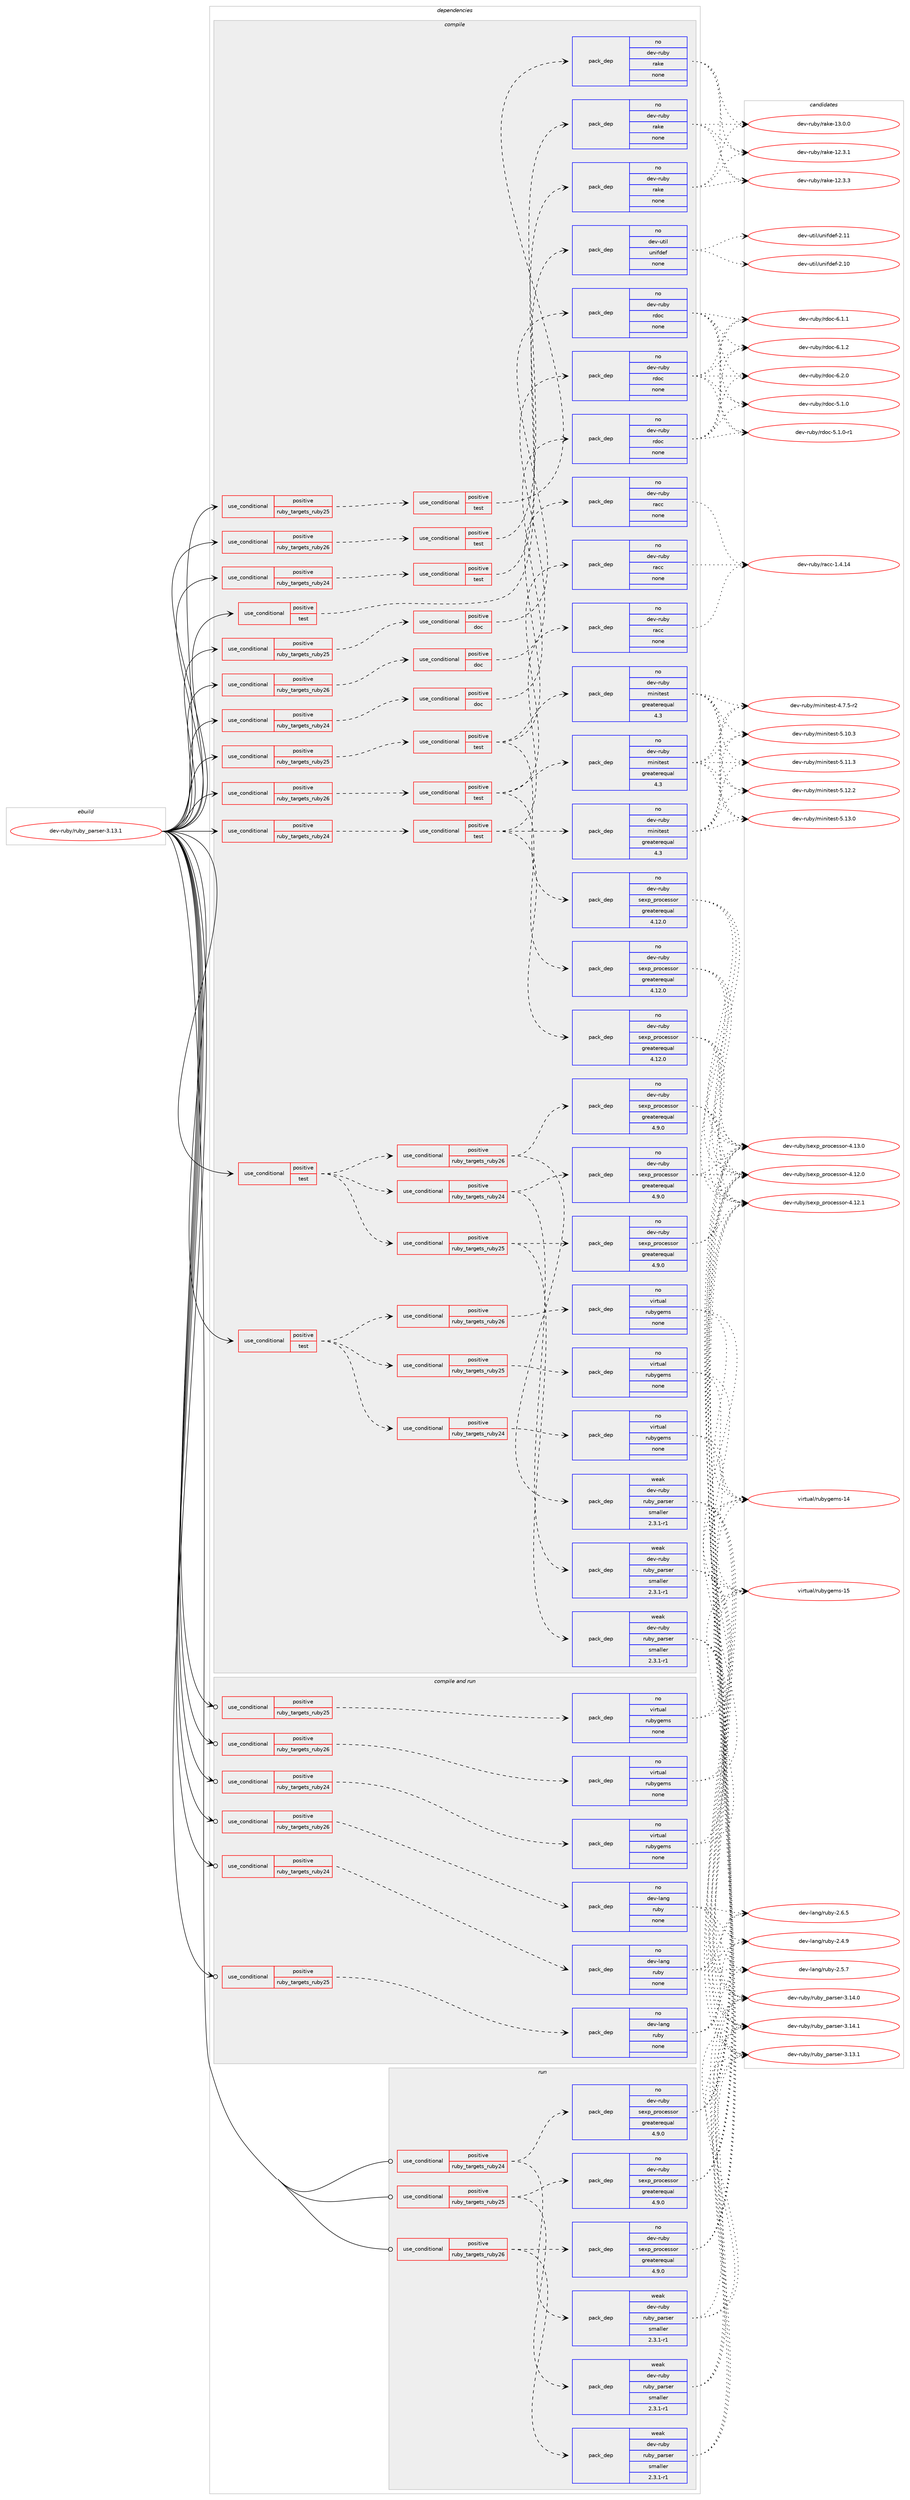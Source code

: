 digraph prolog {

# *************
# Graph options
# *************

newrank=true;
concentrate=true;
compound=true;
graph [rankdir=LR,fontname=Helvetica,fontsize=10,ranksep=1.5];#, ranksep=2.5, nodesep=0.2];
edge  [arrowhead=vee];
node  [fontname=Helvetica,fontsize=10];

# **********
# The ebuild
# **********

subgraph cluster_leftcol {
color=gray;
rank=same;
label=<<i>ebuild</i>>;
id [label="dev-ruby/ruby_parser-3.13.1", color=red, width=4, href="../dev-ruby/ruby_parser-3.13.1.svg"];
}

# ****************
# The dependencies
# ****************

subgraph cluster_midcol {
color=gray;
label=<<i>dependencies</i>>;
subgraph cluster_compile {
fillcolor="#eeeeee";
style=filled;
label=<<i>compile</i>>;
subgraph cond176616 {
dependency713814 [label=<<TABLE BORDER="0" CELLBORDER="1" CELLSPACING="0" CELLPADDING="4"><TR><TD ROWSPAN="3" CELLPADDING="10">use_conditional</TD></TR><TR><TD>positive</TD></TR><TR><TD>ruby_targets_ruby24</TD></TR></TABLE>>, shape=none, color=red];
subgraph cond176617 {
dependency713815 [label=<<TABLE BORDER="0" CELLBORDER="1" CELLSPACING="0" CELLPADDING="4"><TR><TD ROWSPAN="3" CELLPADDING="10">use_conditional</TD></TR><TR><TD>positive</TD></TR><TR><TD>doc</TD></TR></TABLE>>, shape=none, color=red];
subgraph pack525168 {
dependency713816 [label=<<TABLE BORDER="0" CELLBORDER="1" CELLSPACING="0" CELLPADDING="4" WIDTH="220"><TR><TD ROWSPAN="6" CELLPADDING="30">pack_dep</TD></TR><TR><TD WIDTH="110">no</TD></TR><TR><TD>dev-ruby</TD></TR><TR><TD>rdoc</TD></TR><TR><TD>none</TD></TR><TR><TD></TD></TR></TABLE>>, shape=none, color=blue];
}
dependency713815:e -> dependency713816:w [weight=20,style="dashed",arrowhead="vee"];
}
dependency713814:e -> dependency713815:w [weight=20,style="dashed",arrowhead="vee"];
}
id:e -> dependency713814:w [weight=20,style="solid",arrowhead="vee"];
subgraph cond176618 {
dependency713817 [label=<<TABLE BORDER="0" CELLBORDER="1" CELLSPACING="0" CELLPADDING="4"><TR><TD ROWSPAN="3" CELLPADDING="10">use_conditional</TD></TR><TR><TD>positive</TD></TR><TR><TD>ruby_targets_ruby24</TD></TR></TABLE>>, shape=none, color=red];
subgraph cond176619 {
dependency713818 [label=<<TABLE BORDER="0" CELLBORDER="1" CELLSPACING="0" CELLPADDING="4"><TR><TD ROWSPAN="3" CELLPADDING="10">use_conditional</TD></TR><TR><TD>positive</TD></TR><TR><TD>test</TD></TR></TABLE>>, shape=none, color=red];
subgraph pack525169 {
dependency713819 [label=<<TABLE BORDER="0" CELLBORDER="1" CELLSPACING="0" CELLPADDING="4" WIDTH="220"><TR><TD ROWSPAN="6" CELLPADDING="30">pack_dep</TD></TR><TR><TD WIDTH="110">no</TD></TR><TR><TD>dev-ruby</TD></TR><TR><TD>racc</TD></TR><TR><TD>none</TD></TR><TR><TD></TD></TR></TABLE>>, shape=none, color=blue];
}
dependency713818:e -> dependency713819:w [weight=20,style="dashed",arrowhead="vee"];
subgraph pack525170 {
dependency713820 [label=<<TABLE BORDER="0" CELLBORDER="1" CELLSPACING="0" CELLPADDING="4" WIDTH="220"><TR><TD ROWSPAN="6" CELLPADDING="30">pack_dep</TD></TR><TR><TD WIDTH="110">no</TD></TR><TR><TD>dev-ruby</TD></TR><TR><TD>minitest</TD></TR><TR><TD>greaterequal</TD></TR><TR><TD>4.3</TD></TR></TABLE>>, shape=none, color=blue];
}
dependency713818:e -> dependency713820:w [weight=20,style="dashed",arrowhead="vee"];
subgraph pack525171 {
dependency713821 [label=<<TABLE BORDER="0" CELLBORDER="1" CELLSPACING="0" CELLPADDING="4" WIDTH="220"><TR><TD ROWSPAN="6" CELLPADDING="30">pack_dep</TD></TR><TR><TD WIDTH="110">no</TD></TR><TR><TD>dev-ruby</TD></TR><TR><TD>sexp_processor</TD></TR><TR><TD>greaterequal</TD></TR><TR><TD>4.12.0</TD></TR></TABLE>>, shape=none, color=blue];
}
dependency713818:e -> dependency713821:w [weight=20,style="dashed",arrowhead="vee"];
}
dependency713817:e -> dependency713818:w [weight=20,style="dashed",arrowhead="vee"];
}
id:e -> dependency713817:w [weight=20,style="solid",arrowhead="vee"];
subgraph cond176620 {
dependency713822 [label=<<TABLE BORDER="0" CELLBORDER="1" CELLSPACING="0" CELLPADDING="4"><TR><TD ROWSPAN="3" CELLPADDING="10">use_conditional</TD></TR><TR><TD>positive</TD></TR><TR><TD>ruby_targets_ruby24</TD></TR></TABLE>>, shape=none, color=red];
subgraph cond176621 {
dependency713823 [label=<<TABLE BORDER="0" CELLBORDER="1" CELLSPACING="0" CELLPADDING="4"><TR><TD ROWSPAN="3" CELLPADDING="10">use_conditional</TD></TR><TR><TD>positive</TD></TR><TR><TD>test</TD></TR></TABLE>>, shape=none, color=red];
subgraph pack525172 {
dependency713824 [label=<<TABLE BORDER="0" CELLBORDER="1" CELLSPACING="0" CELLPADDING="4" WIDTH="220"><TR><TD ROWSPAN="6" CELLPADDING="30">pack_dep</TD></TR><TR><TD WIDTH="110">no</TD></TR><TR><TD>dev-ruby</TD></TR><TR><TD>rake</TD></TR><TR><TD>none</TD></TR><TR><TD></TD></TR></TABLE>>, shape=none, color=blue];
}
dependency713823:e -> dependency713824:w [weight=20,style="dashed",arrowhead="vee"];
}
dependency713822:e -> dependency713823:w [weight=20,style="dashed",arrowhead="vee"];
}
id:e -> dependency713822:w [weight=20,style="solid",arrowhead="vee"];
subgraph cond176622 {
dependency713825 [label=<<TABLE BORDER="0" CELLBORDER="1" CELLSPACING="0" CELLPADDING="4"><TR><TD ROWSPAN="3" CELLPADDING="10">use_conditional</TD></TR><TR><TD>positive</TD></TR><TR><TD>ruby_targets_ruby25</TD></TR></TABLE>>, shape=none, color=red];
subgraph cond176623 {
dependency713826 [label=<<TABLE BORDER="0" CELLBORDER="1" CELLSPACING="0" CELLPADDING="4"><TR><TD ROWSPAN="3" CELLPADDING="10">use_conditional</TD></TR><TR><TD>positive</TD></TR><TR><TD>doc</TD></TR></TABLE>>, shape=none, color=red];
subgraph pack525173 {
dependency713827 [label=<<TABLE BORDER="0" CELLBORDER="1" CELLSPACING="0" CELLPADDING="4" WIDTH="220"><TR><TD ROWSPAN="6" CELLPADDING="30">pack_dep</TD></TR><TR><TD WIDTH="110">no</TD></TR><TR><TD>dev-ruby</TD></TR><TR><TD>rdoc</TD></TR><TR><TD>none</TD></TR><TR><TD></TD></TR></TABLE>>, shape=none, color=blue];
}
dependency713826:e -> dependency713827:w [weight=20,style="dashed",arrowhead="vee"];
}
dependency713825:e -> dependency713826:w [weight=20,style="dashed",arrowhead="vee"];
}
id:e -> dependency713825:w [weight=20,style="solid",arrowhead="vee"];
subgraph cond176624 {
dependency713828 [label=<<TABLE BORDER="0" CELLBORDER="1" CELLSPACING="0" CELLPADDING="4"><TR><TD ROWSPAN="3" CELLPADDING="10">use_conditional</TD></TR><TR><TD>positive</TD></TR><TR><TD>ruby_targets_ruby25</TD></TR></TABLE>>, shape=none, color=red];
subgraph cond176625 {
dependency713829 [label=<<TABLE BORDER="0" CELLBORDER="1" CELLSPACING="0" CELLPADDING="4"><TR><TD ROWSPAN="3" CELLPADDING="10">use_conditional</TD></TR><TR><TD>positive</TD></TR><TR><TD>test</TD></TR></TABLE>>, shape=none, color=red];
subgraph pack525174 {
dependency713830 [label=<<TABLE BORDER="0" CELLBORDER="1" CELLSPACING="0" CELLPADDING="4" WIDTH="220"><TR><TD ROWSPAN="6" CELLPADDING="30">pack_dep</TD></TR><TR><TD WIDTH="110">no</TD></TR><TR><TD>dev-ruby</TD></TR><TR><TD>racc</TD></TR><TR><TD>none</TD></TR><TR><TD></TD></TR></TABLE>>, shape=none, color=blue];
}
dependency713829:e -> dependency713830:w [weight=20,style="dashed",arrowhead="vee"];
subgraph pack525175 {
dependency713831 [label=<<TABLE BORDER="0" CELLBORDER="1" CELLSPACING="0" CELLPADDING="4" WIDTH="220"><TR><TD ROWSPAN="6" CELLPADDING="30">pack_dep</TD></TR><TR><TD WIDTH="110">no</TD></TR><TR><TD>dev-ruby</TD></TR><TR><TD>minitest</TD></TR><TR><TD>greaterequal</TD></TR><TR><TD>4.3</TD></TR></TABLE>>, shape=none, color=blue];
}
dependency713829:e -> dependency713831:w [weight=20,style="dashed",arrowhead="vee"];
subgraph pack525176 {
dependency713832 [label=<<TABLE BORDER="0" CELLBORDER="1" CELLSPACING="0" CELLPADDING="4" WIDTH="220"><TR><TD ROWSPAN="6" CELLPADDING="30">pack_dep</TD></TR><TR><TD WIDTH="110">no</TD></TR><TR><TD>dev-ruby</TD></TR><TR><TD>sexp_processor</TD></TR><TR><TD>greaterequal</TD></TR><TR><TD>4.12.0</TD></TR></TABLE>>, shape=none, color=blue];
}
dependency713829:e -> dependency713832:w [weight=20,style="dashed",arrowhead="vee"];
}
dependency713828:e -> dependency713829:w [weight=20,style="dashed",arrowhead="vee"];
}
id:e -> dependency713828:w [weight=20,style="solid",arrowhead="vee"];
subgraph cond176626 {
dependency713833 [label=<<TABLE BORDER="0" CELLBORDER="1" CELLSPACING="0" CELLPADDING="4"><TR><TD ROWSPAN="3" CELLPADDING="10">use_conditional</TD></TR><TR><TD>positive</TD></TR><TR><TD>ruby_targets_ruby25</TD></TR></TABLE>>, shape=none, color=red];
subgraph cond176627 {
dependency713834 [label=<<TABLE BORDER="0" CELLBORDER="1" CELLSPACING="0" CELLPADDING="4"><TR><TD ROWSPAN="3" CELLPADDING="10">use_conditional</TD></TR><TR><TD>positive</TD></TR><TR><TD>test</TD></TR></TABLE>>, shape=none, color=red];
subgraph pack525177 {
dependency713835 [label=<<TABLE BORDER="0" CELLBORDER="1" CELLSPACING="0" CELLPADDING="4" WIDTH="220"><TR><TD ROWSPAN="6" CELLPADDING="30">pack_dep</TD></TR><TR><TD WIDTH="110">no</TD></TR><TR><TD>dev-ruby</TD></TR><TR><TD>rake</TD></TR><TR><TD>none</TD></TR><TR><TD></TD></TR></TABLE>>, shape=none, color=blue];
}
dependency713834:e -> dependency713835:w [weight=20,style="dashed",arrowhead="vee"];
}
dependency713833:e -> dependency713834:w [weight=20,style="dashed",arrowhead="vee"];
}
id:e -> dependency713833:w [weight=20,style="solid",arrowhead="vee"];
subgraph cond176628 {
dependency713836 [label=<<TABLE BORDER="0" CELLBORDER="1" CELLSPACING="0" CELLPADDING="4"><TR><TD ROWSPAN="3" CELLPADDING="10">use_conditional</TD></TR><TR><TD>positive</TD></TR><TR><TD>ruby_targets_ruby26</TD></TR></TABLE>>, shape=none, color=red];
subgraph cond176629 {
dependency713837 [label=<<TABLE BORDER="0" CELLBORDER="1" CELLSPACING="0" CELLPADDING="4"><TR><TD ROWSPAN="3" CELLPADDING="10">use_conditional</TD></TR><TR><TD>positive</TD></TR><TR><TD>doc</TD></TR></TABLE>>, shape=none, color=red];
subgraph pack525178 {
dependency713838 [label=<<TABLE BORDER="0" CELLBORDER="1" CELLSPACING="0" CELLPADDING="4" WIDTH="220"><TR><TD ROWSPAN="6" CELLPADDING="30">pack_dep</TD></TR><TR><TD WIDTH="110">no</TD></TR><TR><TD>dev-ruby</TD></TR><TR><TD>rdoc</TD></TR><TR><TD>none</TD></TR><TR><TD></TD></TR></TABLE>>, shape=none, color=blue];
}
dependency713837:e -> dependency713838:w [weight=20,style="dashed",arrowhead="vee"];
}
dependency713836:e -> dependency713837:w [weight=20,style="dashed",arrowhead="vee"];
}
id:e -> dependency713836:w [weight=20,style="solid",arrowhead="vee"];
subgraph cond176630 {
dependency713839 [label=<<TABLE BORDER="0" CELLBORDER="1" CELLSPACING="0" CELLPADDING="4"><TR><TD ROWSPAN="3" CELLPADDING="10">use_conditional</TD></TR><TR><TD>positive</TD></TR><TR><TD>ruby_targets_ruby26</TD></TR></TABLE>>, shape=none, color=red];
subgraph cond176631 {
dependency713840 [label=<<TABLE BORDER="0" CELLBORDER="1" CELLSPACING="0" CELLPADDING="4"><TR><TD ROWSPAN="3" CELLPADDING="10">use_conditional</TD></TR><TR><TD>positive</TD></TR><TR><TD>test</TD></TR></TABLE>>, shape=none, color=red];
subgraph pack525179 {
dependency713841 [label=<<TABLE BORDER="0" CELLBORDER="1" CELLSPACING="0" CELLPADDING="4" WIDTH="220"><TR><TD ROWSPAN="6" CELLPADDING="30">pack_dep</TD></TR><TR><TD WIDTH="110">no</TD></TR><TR><TD>dev-ruby</TD></TR><TR><TD>racc</TD></TR><TR><TD>none</TD></TR><TR><TD></TD></TR></TABLE>>, shape=none, color=blue];
}
dependency713840:e -> dependency713841:w [weight=20,style="dashed",arrowhead="vee"];
subgraph pack525180 {
dependency713842 [label=<<TABLE BORDER="0" CELLBORDER="1" CELLSPACING="0" CELLPADDING="4" WIDTH="220"><TR><TD ROWSPAN="6" CELLPADDING="30">pack_dep</TD></TR><TR><TD WIDTH="110">no</TD></TR><TR><TD>dev-ruby</TD></TR><TR><TD>minitest</TD></TR><TR><TD>greaterequal</TD></TR><TR><TD>4.3</TD></TR></TABLE>>, shape=none, color=blue];
}
dependency713840:e -> dependency713842:w [weight=20,style="dashed",arrowhead="vee"];
subgraph pack525181 {
dependency713843 [label=<<TABLE BORDER="0" CELLBORDER="1" CELLSPACING="0" CELLPADDING="4" WIDTH="220"><TR><TD ROWSPAN="6" CELLPADDING="30">pack_dep</TD></TR><TR><TD WIDTH="110">no</TD></TR><TR><TD>dev-ruby</TD></TR><TR><TD>sexp_processor</TD></TR><TR><TD>greaterequal</TD></TR><TR><TD>4.12.0</TD></TR></TABLE>>, shape=none, color=blue];
}
dependency713840:e -> dependency713843:w [weight=20,style="dashed",arrowhead="vee"];
}
dependency713839:e -> dependency713840:w [weight=20,style="dashed",arrowhead="vee"];
}
id:e -> dependency713839:w [weight=20,style="solid",arrowhead="vee"];
subgraph cond176632 {
dependency713844 [label=<<TABLE BORDER="0" CELLBORDER="1" CELLSPACING="0" CELLPADDING="4"><TR><TD ROWSPAN="3" CELLPADDING="10">use_conditional</TD></TR><TR><TD>positive</TD></TR><TR><TD>ruby_targets_ruby26</TD></TR></TABLE>>, shape=none, color=red];
subgraph cond176633 {
dependency713845 [label=<<TABLE BORDER="0" CELLBORDER="1" CELLSPACING="0" CELLPADDING="4"><TR><TD ROWSPAN="3" CELLPADDING="10">use_conditional</TD></TR><TR><TD>positive</TD></TR><TR><TD>test</TD></TR></TABLE>>, shape=none, color=red];
subgraph pack525182 {
dependency713846 [label=<<TABLE BORDER="0" CELLBORDER="1" CELLSPACING="0" CELLPADDING="4" WIDTH="220"><TR><TD ROWSPAN="6" CELLPADDING="30">pack_dep</TD></TR><TR><TD WIDTH="110">no</TD></TR><TR><TD>dev-ruby</TD></TR><TR><TD>rake</TD></TR><TR><TD>none</TD></TR><TR><TD></TD></TR></TABLE>>, shape=none, color=blue];
}
dependency713845:e -> dependency713846:w [weight=20,style="dashed",arrowhead="vee"];
}
dependency713844:e -> dependency713845:w [weight=20,style="dashed",arrowhead="vee"];
}
id:e -> dependency713844:w [weight=20,style="solid",arrowhead="vee"];
subgraph cond176634 {
dependency713847 [label=<<TABLE BORDER="0" CELLBORDER="1" CELLSPACING="0" CELLPADDING="4"><TR><TD ROWSPAN="3" CELLPADDING="10">use_conditional</TD></TR><TR><TD>positive</TD></TR><TR><TD>test</TD></TR></TABLE>>, shape=none, color=red];
subgraph cond176635 {
dependency713848 [label=<<TABLE BORDER="0" CELLBORDER="1" CELLSPACING="0" CELLPADDING="4"><TR><TD ROWSPAN="3" CELLPADDING="10">use_conditional</TD></TR><TR><TD>positive</TD></TR><TR><TD>ruby_targets_ruby24</TD></TR></TABLE>>, shape=none, color=red];
subgraph pack525183 {
dependency713849 [label=<<TABLE BORDER="0" CELLBORDER="1" CELLSPACING="0" CELLPADDING="4" WIDTH="220"><TR><TD ROWSPAN="6" CELLPADDING="30">pack_dep</TD></TR><TR><TD WIDTH="110">no</TD></TR><TR><TD>dev-ruby</TD></TR><TR><TD>sexp_processor</TD></TR><TR><TD>greaterequal</TD></TR><TR><TD>4.9.0</TD></TR></TABLE>>, shape=none, color=blue];
}
dependency713848:e -> dependency713849:w [weight=20,style="dashed",arrowhead="vee"];
subgraph pack525184 {
dependency713850 [label=<<TABLE BORDER="0" CELLBORDER="1" CELLSPACING="0" CELLPADDING="4" WIDTH="220"><TR><TD ROWSPAN="6" CELLPADDING="30">pack_dep</TD></TR><TR><TD WIDTH="110">weak</TD></TR><TR><TD>dev-ruby</TD></TR><TR><TD>ruby_parser</TD></TR><TR><TD>smaller</TD></TR><TR><TD>2.3.1-r1</TD></TR></TABLE>>, shape=none, color=blue];
}
dependency713848:e -> dependency713850:w [weight=20,style="dashed",arrowhead="vee"];
}
dependency713847:e -> dependency713848:w [weight=20,style="dashed",arrowhead="vee"];
subgraph cond176636 {
dependency713851 [label=<<TABLE BORDER="0" CELLBORDER="1" CELLSPACING="0" CELLPADDING="4"><TR><TD ROWSPAN="3" CELLPADDING="10">use_conditional</TD></TR><TR><TD>positive</TD></TR><TR><TD>ruby_targets_ruby25</TD></TR></TABLE>>, shape=none, color=red];
subgraph pack525185 {
dependency713852 [label=<<TABLE BORDER="0" CELLBORDER="1" CELLSPACING="0" CELLPADDING="4" WIDTH="220"><TR><TD ROWSPAN="6" CELLPADDING="30">pack_dep</TD></TR><TR><TD WIDTH="110">no</TD></TR><TR><TD>dev-ruby</TD></TR><TR><TD>sexp_processor</TD></TR><TR><TD>greaterequal</TD></TR><TR><TD>4.9.0</TD></TR></TABLE>>, shape=none, color=blue];
}
dependency713851:e -> dependency713852:w [weight=20,style="dashed",arrowhead="vee"];
subgraph pack525186 {
dependency713853 [label=<<TABLE BORDER="0" CELLBORDER="1" CELLSPACING="0" CELLPADDING="4" WIDTH="220"><TR><TD ROWSPAN="6" CELLPADDING="30">pack_dep</TD></TR><TR><TD WIDTH="110">weak</TD></TR><TR><TD>dev-ruby</TD></TR><TR><TD>ruby_parser</TD></TR><TR><TD>smaller</TD></TR><TR><TD>2.3.1-r1</TD></TR></TABLE>>, shape=none, color=blue];
}
dependency713851:e -> dependency713853:w [weight=20,style="dashed",arrowhead="vee"];
}
dependency713847:e -> dependency713851:w [weight=20,style="dashed",arrowhead="vee"];
subgraph cond176637 {
dependency713854 [label=<<TABLE BORDER="0" CELLBORDER="1" CELLSPACING="0" CELLPADDING="4"><TR><TD ROWSPAN="3" CELLPADDING="10">use_conditional</TD></TR><TR><TD>positive</TD></TR><TR><TD>ruby_targets_ruby26</TD></TR></TABLE>>, shape=none, color=red];
subgraph pack525187 {
dependency713855 [label=<<TABLE BORDER="0" CELLBORDER="1" CELLSPACING="0" CELLPADDING="4" WIDTH="220"><TR><TD ROWSPAN="6" CELLPADDING="30">pack_dep</TD></TR><TR><TD WIDTH="110">no</TD></TR><TR><TD>dev-ruby</TD></TR><TR><TD>sexp_processor</TD></TR><TR><TD>greaterequal</TD></TR><TR><TD>4.9.0</TD></TR></TABLE>>, shape=none, color=blue];
}
dependency713854:e -> dependency713855:w [weight=20,style="dashed",arrowhead="vee"];
subgraph pack525188 {
dependency713856 [label=<<TABLE BORDER="0" CELLBORDER="1" CELLSPACING="0" CELLPADDING="4" WIDTH="220"><TR><TD ROWSPAN="6" CELLPADDING="30">pack_dep</TD></TR><TR><TD WIDTH="110">weak</TD></TR><TR><TD>dev-ruby</TD></TR><TR><TD>ruby_parser</TD></TR><TR><TD>smaller</TD></TR><TR><TD>2.3.1-r1</TD></TR></TABLE>>, shape=none, color=blue];
}
dependency713854:e -> dependency713856:w [weight=20,style="dashed",arrowhead="vee"];
}
dependency713847:e -> dependency713854:w [weight=20,style="dashed",arrowhead="vee"];
}
id:e -> dependency713847:w [weight=20,style="solid",arrowhead="vee"];
subgraph cond176638 {
dependency713857 [label=<<TABLE BORDER="0" CELLBORDER="1" CELLSPACING="0" CELLPADDING="4"><TR><TD ROWSPAN="3" CELLPADDING="10">use_conditional</TD></TR><TR><TD>positive</TD></TR><TR><TD>test</TD></TR></TABLE>>, shape=none, color=red];
subgraph cond176639 {
dependency713858 [label=<<TABLE BORDER="0" CELLBORDER="1" CELLSPACING="0" CELLPADDING="4"><TR><TD ROWSPAN="3" CELLPADDING="10">use_conditional</TD></TR><TR><TD>positive</TD></TR><TR><TD>ruby_targets_ruby24</TD></TR></TABLE>>, shape=none, color=red];
subgraph pack525189 {
dependency713859 [label=<<TABLE BORDER="0" CELLBORDER="1" CELLSPACING="0" CELLPADDING="4" WIDTH="220"><TR><TD ROWSPAN="6" CELLPADDING="30">pack_dep</TD></TR><TR><TD WIDTH="110">no</TD></TR><TR><TD>virtual</TD></TR><TR><TD>rubygems</TD></TR><TR><TD>none</TD></TR><TR><TD></TD></TR></TABLE>>, shape=none, color=blue];
}
dependency713858:e -> dependency713859:w [weight=20,style="dashed",arrowhead="vee"];
}
dependency713857:e -> dependency713858:w [weight=20,style="dashed",arrowhead="vee"];
subgraph cond176640 {
dependency713860 [label=<<TABLE BORDER="0" CELLBORDER="1" CELLSPACING="0" CELLPADDING="4"><TR><TD ROWSPAN="3" CELLPADDING="10">use_conditional</TD></TR><TR><TD>positive</TD></TR><TR><TD>ruby_targets_ruby25</TD></TR></TABLE>>, shape=none, color=red];
subgraph pack525190 {
dependency713861 [label=<<TABLE BORDER="0" CELLBORDER="1" CELLSPACING="0" CELLPADDING="4" WIDTH="220"><TR><TD ROWSPAN="6" CELLPADDING="30">pack_dep</TD></TR><TR><TD WIDTH="110">no</TD></TR><TR><TD>virtual</TD></TR><TR><TD>rubygems</TD></TR><TR><TD>none</TD></TR><TR><TD></TD></TR></TABLE>>, shape=none, color=blue];
}
dependency713860:e -> dependency713861:w [weight=20,style="dashed",arrowhead="vee"];
}
dependency713857:e -> dependency713860:w [weight=20,style="dashed",arrowhead="vee"];
subgraph cond176641 {
dependency713862 [label=<<TABLE BORDER="0" CELLBORDER="1" CELLSPACING="0" CELLPADDING="4"><TR><TD ROWSPAN="3" CELLPADDING="10">use_conditional</TD></TR><TR><TD>positive</TD></TR><TR><TD>ruby_targets_ruby26</TD></TR></TABLE>>, shape=none, color=red];
subgraph pack525191 {
dependency713863 [label=<<TABLE BORDER="0" CELLBORDER="1" CELLSPACING="0" CELLPADDING="4" WIDTH="220"><TR><TD ROWSPAN="6" CELLPADDING="30">pack_dep</TD></TR><TR><TD WIDTH="110">no</TD></TR><TR><TD>virtual</TD></TR><TR><TD>rubygems</TD></TR><TR><TD>none</TD></TR><TR><TD></TD></TR></TABLE>>, shape=none, color=blue];
}
dependency713862:e -> dependency713863:w [weight=20,style="dashed",arrowhead="vee"];
}
dependency713857:e -> dependency713862:w [weight=20,style="dashed",arrowhead="vee"];
}
id:e -> dependency713857:w [weight=20,style="solid",arrowhead="vee"];
subgraph cond176642 {
dependency713864 [label=<<TABLE BORDER="0" CELLBORDER="1" CELLSPACING="0" CELLPADDING="4"><TR><TD ROWSPAN="3" CELLPADDING="10">use_conditional</TD></TR><TR><TD>positive</TD></TR><TR><TD>test</TD></TR></TABLE>>, shape=none, color=red];
subgraph pack525192 {
dependency713865 [label=<<TABLE BORDER="0" CELLBORDER="1" CELLSPACING="0" CELLPADDING="4" WIDTH="220"><TR><TD ROWSPAN="6" CELLPADDING="30">pack_dep</TD></TR><TR><TD WIDTH="110">no</TD></TR><TR><TD>dev-util</TD></TR><TR><TD>unifdef</TD></TR><TR><TD>none</TD></TR><TR><TD></TD></TR></TABLE>>, shape=none, color=blue];
}
dependency713864:e -> dependency713865:w [weight=20,style="dashed",arrowhead="vee"];
}
id:e -> dependency713864:w [weight=20,style="solid",arrowhead="vee"];
}
subgraph cluster_compileandrun {
fillcolor="#eeeeee";
style=filled;
label=<<i>compile and run</i>>;
subgraph cond176643 {
dependency713866 [label=<<TABLE BORDER="0" CELLBORDER="1" CELLSPACING="0" CELLPADDING="4"><TR><TD ROWSPAN="3" CELLPADDING="10">use_conditional</TD></TR><TR><TD>positive</TD></TR><TR><TD>ruby_targets_ruby24</TD></TR></TABLE>>, shape=none, color=red];
subgraph pack525193 {
dependency713867 [label=<<TABLE BORDER="0" CELLBORDER="1" CELLSPACING="0" CELLPADDING="4" WIDTH="220"><TR><TD ROWSPAN="6" CELLPADDING="30">pack_dep</TD></TR><TR><TD WIDTH="110">no</TD></TR><TR><TD>dev-lang</TD></TR><TR><TD>ruby</TD></TR><TR><TD>none</TD></TR><TR><TD></TD></TR></TABLE>>, shape=none, color=blue];
}
dependency713866:e -> dependency713867:w [weight=20,style="dashed",arrowhead="vee"];
}
id:e -> dependency713866:w [weight=20,style="solid",arrowhead="odotvee"];
subgraph cond176644 {
dependency713868 [label=<<TABLE BORDER="0" CELLBORDER="1" CELLSPACING="0" CELLPADDING="4"><TR><TD ROWSPAN="3" CELLPADDING="10">use_conditional</TD></TR><TR><TD>positive</TD></TR><TR><TD>ruby_targets_ruby24</TD></TR></TABLE>>, shape=none, color=red];
subgraph pack525194 {
dependency713869 [label=<<TABLE BORDER="0" CELLBORDER="1" CELLSPACING="0" CELLPADDING="4" WIDTH="220"><TR><TD ROWSPAN="6" CELLPADDING="30">pack_dep</TD></TR><TR><TD WIDTH="110">no</TD></TR><TR><TD>virtual</TD></TR><TR><TD>rubygems</TD></TR><TR><TD>none</TD></TR><TR><TD></TD></TR></TABLE>>, shape=none, color=blue];
}
dependency713868:e -> dependency713869:w [weight=20,style="dashed",arrowhead="vee"];
}
id:e -> dependency713868:w [weight=20,style="solid",arrowhead="odotvee"];
subgraph cond176645 {
dependency713870 [label=<<TABLE BORDER="0" CELLBORDER="1" CELLSPACING="0" CELLPADDING="4"><TR><TD ROWSPAN="3" CELLPADDING="10">use_conditional</TD></TR><TR><TD>positive</TD></TR><TR><TD>ruby_targets_ruby25</TD></TR></TABLE>>, shape=none, color=red];
subgraph pack525195 {
dependency713871 [label=<<TABLE BORDER="0" CELLBORDER="1" CELLSPACING="0" CELLPADDING="4" WIDTH="220"><TR><TD ROWSPAN="6" CELLPADDING="30">pack_dep</TD></TR><TR><TD WIDTH="110">no</TD></TR><TR><TD>dev-lang</TD></TR><TR><TD>ruby</TD></TR><TR><TD>none</TD></TR><TR><TD></TD></TR></TABLE>>, shape=none, color=blue];
}
dependency713870:e -> dependency713871:w [weight=20,style="dashed",arrowhead="vee"];
}
id:e -> dependency713870:w [weight=20,style="solid",arrowhead="odotvee"];
subgraph cond176646 {
dependency713872 [label=<<TABLE BORDER="0" CELLBORDER="1" CELLSPACING="0" CELLPADDING="4"><TR><TD ROWSPAN="3" CELLPADDING="10">use_conditional</TD></TR><TR><TD>positive</TD></TR><TR><TD>ruby_targets_ruby25</TD></TR></TABLE>>, shape=none, color=red];
subgraph pack525196 {
dependency713873 [label=<<TABLE BORDER="0" CELLBORDER="1" CELLSPACING="0" CELLPADDING="4" WIDTH="220"><TR><TD ROWSPAN="6" CELLPADDING="30">pack_dep</TD></TR><TR><TD WIDTH="110">no</TD></TR><TR><TD>virtual</TD></TR><TR><TD>rubygems</TD></TR><TR><TD>none</TD></TR><TR><TD></TD></TR></TABLE>>, shape=none, color=blue];
}
dependency713872:e -> dependency713873:w [weight=20,style="dashed",arrowhead="vee"];
}
id:e -> dependency713872:w [weight=20,style="solid",arrowhead="odotvee"];
subgraph cond176647 {
dependency713874 [label=<<TABLE BORDER="0" CELLBORDER="1" CELLSPACING="0" CELLPADDING="4"><TR><TD ROWSPAN="3" CELLPADDING="10">use_conditional</TD></TR><TR><TD>positive</TD></TR><TR><TD>ruby_targets_ruby26</TD></TR></TABLE>>, shape=none, color=red];
subgraph pack525197 {
dependency713875 [label=<<TABLE BORDER="0" CELLBORDER="1" CELLSPACING="0" CELLPADDING="4" WIDTH="220"><TR><TD ROWSPAN="6" CELLPADDING="30">pack_dep</TD></TR><TR><TD WIDTH="110">no</TD></TR><TR><TD>dev-lang</TD></TR><TR><TD>ruby</TD></TR><TR><TD>none</TD></TR><TR><TD></TD></TR></TABLE>>, shape=none, color=blue];
}
dependency713874:e -> dependency713875:w [weight=20,style="dashed",arrowhead="vee"];
}
id:e -> dependency713874:w [weight=20,style="solid",arrowhead="odotvee"];
subgraph cond176648 {
dependency713876 [label=<<TABLE BORDER="0" CELLBORDER="1" CELLSPACING="0" CELLPADDING="4"><TR><TD ROWSPAN="3" CELLPADDING="10">use_conditional</TD></TR><TR><TD>positive</TD></TR><TR><TD>ruby_targets_ruby26</TD></TR></TABLE>>, shape=none, color=red];
subgraph pack525198 {
dependency713877 [label=<<TABLE BORDER="0" CELLBORDER="1" CELLSPACING="0" CELLPADDING="4" WIDTH="220"><TR><TD ROWSPAN="6" CELLPADDING="30">pack_dep</TD></TR><TR><TD WIDTH="110">no</TD></TR><TR><TD>virtual</TD></TR><TR><TD>rubygems</TD></TR><TR><TD>none</TD></TR><TR><TD></TD></TR></TABLE>>, shape=none, color=blue];
}
dependency713876:e -> dependency713877:w [weight=20,style="dashed",arrowhead="vee"];
}
id:e -> dependency713876:w [weight=20,style="solid",arrowhead="odotvee"];
}
subgraph cluster_run {
fillcolor="#eeeeee";
style=filled;
label=<<i>run</i>>;
subgraph cond176649 {
dependency713878 [label=<<TABLE BORDER="0" CELLBORDER="1" CELLSPACING="0" CELLPADDING="4"><TR><TD ROWSPAN="3" CELLPADDING="10">use_conditional</TD></TR><TR><TD>positive</TD></TR><TR><TD>ruby_targets_ruby24</TD></TR></TABLE>>, shape=none, color=red];
subgraph pack525199 {
dependency713879 [label=<<TABLE BORDER="0" CELLBORDER="1" CELLSPACING="0" CELLPADDING="4" WIDTH="220"><TR><TD ROWSPAN="6" CELLPADDING="30">pack_dep</TD></TR><TR><TD WIDTH="110">no</TD></TR><TR><TD>dev-ruby</TD></TR><TR><TD>sexp_processor</TD></TR><TR><TD>greaterequal</TD></TR><TR><TD>4.9.0</TD></TR></TABLE>>, shape=none, color=blue];
}
dependency713878:e -> dependency713879:w [weight=20,style="dashed",arrowhead="vee"];
subgraph pack525200 {
dependency713880 [label=<<TABLE BORDER="0" CELLBORDER="1" CELLSPACING="0" CELLPADDING="4" WIDTH="220"><TR><TD ROWSPAN="6" CELLPADDING="30">pack_dep</TD></TR><TR><TD WIDTH="110">weak</TD></TR><TR><TD>dev-ruby</TD></TR><TR><TD>ruby_parser</TD></TR><TR><TD>smaller</TD></TR><TR><TD>2.3.1-r1</TD></TR></TABLE>>, shape=none, color=blue];
}
dependency713878:e -> dependency713880:w [weight=20,style="dashed",arrowhead="vee"];
}
id:e -> dependency713878:w [weight=20,style="solid",arrowhead="odot"];
subgraph cond176650 {
dependency713881 [label=<<TABLE BORDER="0" CELLBORDER="1" CELLSPACING="0" CELLPADDING="4"><TR><TD ROWSPAN="3" CELLPADDING="10">use_conditional</TD></TR><TR><TD>positive</TD></TR><TR><TD>ruby_targets_ruby25</TD></TR></TABLE>>, shape=none, color=red];
subgraph pack525201 {
dependency713882 [label=<<TABLE BORDER="0" CELLBORDER="1" CELLSPACING="0" CELLPADDING="4" WIDTH="220"><TR><TD ROWSPAN="6" CELLPADDING="30">pack_dep</TD></TR><TR><TD WIDTH="110">no</TD></TR><TR><TD>dev-ruby</TD></TR><TR><TD>sexp_processor</TD></TR><TR><TD>greaterequal</TD></TR><TR><TD>4.9.0</TD></TR></TABLE>>, shape=none, color=blue];
}
dependency713881:e -> dependency713882:w [weight=20,style="dashed",arrowhead="vee"];
subgraph pack525202 {
dependency713883 [label=<<TABLE BORDER="0" CELLBORDER="1" CELLSPACING="0" CELLPADDING="4" WIDTH="220"><TR><TD ROWSPAN="6" CELLPADDING="30">pack_dep</TD></TR><TR><TD WIDTH="110">weak</TD></TR><TR><TD>dev-ruby</TD></TR><TR><TD>ruby_parser</TD></TR><TR><TD>smaller</TD></TR><TR><TD>2.3.1-r1</TD></TR></TABLE>>, shape=none, color=blue];
}
dependency713881:e -> dependency713883:w [weight=20,style="dashed",arrowhead="vee"];
}
id:e -> dependency713881:w [weight=20,style="solid",arrowhead="odot"];
subgraph cond176651 {
dependency713884 [label=<<TABLE BORDER="0" CELLBORDER="1" CELLSPACING="0" CELLPADDING="4"><TR><TD ROWSPAN="3" CELLPADDING="10">use_conditional</TD></TR><TR><TD>positive</TD></TR><TR><TD>ruby_targets_ruby26</TD></TR></TABLE>>, shape=none, color=red];
subgraph pack525203 {
dependency713885 [label=<<TABLE BORDER="0" CELLBORDER="1" CELLSPACING="0" CELLPADDING="4" WIDTH="220"><TR><TD ROWSPAN="6" CELLPADDING="30">pack_dep</TD></TR><TR><TD WIDTH="110">no</TD></TR><TR><TD>dev-ruby</TD></TR><TR><TD>sexp_processor</TD></TR><TR><TD>greaterequal</TD></TR><TR><TD>4.9.0</TD></TR></TABLE>>, shape=none, color=blue];
}
dependency713884:e -> dependency713885:w [weight=20,style="dashed",arrowhead="vee"];
subgraph pack525204 {
dependency713886 [label=<<TABLE BORDER="0" CELLBORDER="1" CELLSPACING="0" CELLPADDING="4" WIDTH="220"><TR><TD ROWSPAN="6" CELLPADDING="30">pack_dep</TD></TR><TR><TD WIDTH="110">weak</TD></TR><TR><TD>dev-ruby</TD></TR><TR><TD>ruby_parser</TD></TR><TR><TD>smaller</TD></TR><TR><TD>2.3.1-r1</TD></TR></TABLE>>, shape=none, color=blue];
}
dependency713884:e -> dependency713886:w [weight=20,style="dashed",arrowhead="vee"];
}
id:e -> dependency713884:w [weight=20,style="solid",arrowhead="odot"];
}
}

# **************
# The candidates
# **************

subgraph cluster_choices {
rank=same;
color=gray;
label=<<i>candidates</i>>;

subgraph choice525168 {
color=black;
nodesep=1;
choice10010111845114117981214711410011199455346494648 [label="dev-ruby/rdoc-5.1.0", color=red, width=4,href="../dev-ruby/rdoc-5.1.0.svg"];
choice100101118451141179812147114100111994553464946484511449 [label="dev-ruby/rdoc-5.1.0-r1", color=red, width=4,href="../dev-ruby/rdoc-5.1.0-r1.svg"];
choice10010111845114117981214711410011199455446494649 [label="dev-ruby/rdoc-6.1.1", color=red, width=4,href="../dev-ruby/rdoc-6.1.1.svg"];
choice10010111845114117981214711410011199455446494650 [label="dev-ruby/rdoc-6.1.2", color=red, width=4,href="../dev-ruby/rdoc-6.1.2.svg"];
choice10010111845114117981214711410011199455446504648 [label="dev-ruby/rdoc-6.2.0", color=red, width=4,href="../dev-ruby/rdoc-6.2.0.svg"];
dependency713816:e -> choice10010111845114117981214711410011199455346494648:w [style=dotted,weight="100"];
dependency713816:e -> choice100101118451141179812147114100111994553464946484511449:w [style=dotted,weight="100"];
dependency713816:e -> choice10010111845114117981214711410011199455446494649:w [style=dotted,weight="100"];
dependency713816:e -> choice10010111845114117981214711410011199455446494650:w [style=dotted,weight="100"];
dependency713816:e -> choice10010111845114117981214711410011199455446504648:w [style=dotted,weight="100"];
}
subgraph choice525169 {
color=black;
nodesep=1;
choice10010111845114117981214711497999945494652464952 [label="dev-ruby/racc-1.4.14", color=red, width=4,href="../dev-ruby/racc-1.4.14.svg"];
dependency713819:e -> choice10010111845114117981214711497999945494652464952:w [style=dotted,weight="100"];
}
subgraph choice525170 {
color=black;
nodesep=1;
choice1001011184511411798121471091051101051161011151164552465546534511450 [label="dev-ruby/minitest-4.7.5-r2", color=red, width=4,href="../dev-ruby/minitest-4.7.5-r2.svg"];
choice10010111845114117981214710910511010511610111511645534649484651 [label="dev-ruby/minitest-5.10.3", color=red, width=4,href="../dev-ruby/minitest-5.10.3.svg"];
choice10010111845114117981214710910511010511610111511645534649494651 [label="dev-ruby/minitest-5.11.3", color=red, width=4,href="../dev-ruby/minitest-5.11.3.svg"];
choice10010111845114117981214710910511010511610111511645534649504650 [label="dev-ruby/minitest-5.12.2", color=red, width=4,href="../dev-ruby/minitest-5.12.2.svg"];
choice10010111845114117981214710910511010511610111511645534649514648 [label="dev-ruby/minitest-5.13.0", color=red, width=4,href="../dev-ruby/minitest-5.13.0.svg"];
dependency713820:e -> choice1001011184511411798121471091051101051161011151164552465546534511450:w [style=dotted,weight="100"];
dependency713820:e -> choice10010111845114117981214710910511010511610111511645534649484651:w [style=dotted,weight="100"];
dependency713820:e -> choice10010111845114117981214710910511010511610111511645534649494651:w [style=dotted,weight="100"];
dependency713820:e -> choice10010111845114117981214710910511010511610111511645534649504650:w [style=dotted,weight="100"];
dependency713820:e -> choice10010111845114117981214710910511010511610111511645534649514648:w [style=dotted,weight="100"];
}
subgraph choice525171 {
color=black;
nodesep=1;
choice100101118451141179812147115101120112951121141119910111511511111445524649504648 [label="dev-ruby/sexp_processor-4.12.0", color=red, width=4,href="../dev-ruby/sexp_processor-4.12.0.svg"];
choice100101118451141179812147115101120112951121141119910111511511111445524649504649 [label="dev-ruby/sexp_processor-4.12.1", color=red, width=4,href="../dev-ruby/sexp_processor-4.12.1.svg"];
choice100101118451141179812147115101120112951121141119910111511511111445524649514648 [label="dev-ruby/sexp_processor-4.13.0", color=red, width=4,href="../dev-ruby/sexp_processor-4.13.0.svg"];
dependency713821:e -> choice100101118451141179812147115101120112951121141119910111511511111445524649504648:w [style=dotted,weight="100"];
dependency713821:e -> choice100101118451141179812147115101120112951121141119910111511511111445524649504649:w [style=dotted,weight="100"];
dependency713821:e -> choice100101118451141179812147115101120112951121141119910111511511111445524649514648:w [style=dotted,weight="100"];
}
subgraph choice525172 {
color=black;
nodesep=1;
choice1001011184511411798121471149710710145495046514649 [label="dev-ruby/rake-12.3.1", color=red, width=4,href="../dev-ruby/rake-12.3.1.svg"];
choice1001011184511411798121471149710710145495046514651 [label="dev-ruby/rake-12.3.3", color=red, width=4,href="../dev-ruby/rake-12.3.3.svg"];
choice1001011184511411798121471149710710145495146484648 [label="dev-ruby/rake-13.0.0", color=red, width=4,href="../dev-ruby/rake-13.0.0.svg"];
dependency713824:e -> choice1001011184511411798121471149710710145495046514649:w [style=dotted,weight="100"];
dependency713824:e -> choice1001011184511411798121471149710710145495046514651:w [style=dotted,weight="100"];
dependency713824:e -> choice1001011184511411798121471149710710145495146484648:w [style=dotted,weight="100"];
}
subgraph choice525173 {
color=black;
nodesep=1;
choice10010111845114117981214711410011199455346494648 [label="dev-ruby/rdoc-5.1.0", color=red, width=4,href="../dev-ruby/rdoc-5.1.0.svg"];
choice100101118451141179812147114100111994553464946484511449 [label="dev-ruby/rdoc-5.1.0-r1", color=red, width=4,href="../dev-ruby/rdoc-5.1.0-r1.svg"];
choice10010111845114117981214711410011199455446494649 [label="dev-ruby/rdoc-6.1.1", color=red, width=4,href="../dev-ruby/rdoc-6.1.1.svg"];
choice10010111845114117981214711410011199455446494650 [label="dev-ruby/rdoc-6.1.2", color=red, width=4,href="../dev-ruby/rdoc-6.1.2.svg"];
choice10010111845114117981214711410011199455446504648 [label="dev-ruby/rdoc-6.2.0", color=red, width=4,href="../dev-ruby/rdoc-6.2.0.svg"];
dependency713827:e -> choice10010111845114117981214711410011199455346494648:w [style=dotted,weight="100"];
dependency713827:e -> choice100101118451141179812147114100111994553464946484511449:w [style=dotted,weight="100"];
dependency713827:e -> choice10010111845114117981214711410011199455446494649:w [style=dotted,weight="100"];
dependency713827:e -> choice10010111845114117981214711410011199455446494650:w [style=dotted,weight="100"];
dependency713827:e -> choice10010111845114117981214711410011199455446504648:w [style=dotted,weight="100"];
}
subgraph choice525174 {
color=black;
nodesep=1;
choice10010111845114117981214711497999945494652464952 [label="dev-ruby/racc-1.4.14", color=red, width=4,href="../dev-ruby/racc-1.4.14.svg"];
dependency713830:e -> choice10010111845114117981214711497999945494652464952:w [style=dotted,weight="100"];
}
subgraph choice525175 {
color=black;
nodesep=1;
choice1001011184511411798121471091051101051161011151164552465546534511450 [label="dev-ruby/minitest-4.7.5-r2", color=red, width=4,href="../dev-ruby/minitest-4.7.5-r2.svg"];
choice10010111845114117981214710910511010511610111511645534649484651 [label="dev-ruby/minitest-5.10.3", color=red, width=4,href="../dev-ruby/minitest-5.10.3.svg"];
choice10010111845114117981214710910511010511610111511645534649494651 [label="dev-ruby/minitest-5.11.3", color=red, width=4,href="../dev-ruby/minitest-5.11.3.svg"];
choice10010111845114117981214710910511010511610111511645534649504650 [label="dev-ruby/minitest-5.12.2", color=red, width=4,href="../dev-ruby/minitest-5.12.2.svg"];
choice10010111845114117981214710910511010511610111511645534649514648 [label="dev-ruby/minitest-5.13.0", color=red, width=4,href="../dev-ruby/minitest-5.13.0.svg"];
dependency713831:e -> choice1001011184511411798121471091051101051161011151164552465546534511450:w [style=dotted,weight="100"];
dependency713831:e -> choice10010111845114117981214710910511010511610111511645534649484651:w [style=dotted,weight="100"];
dependency713831:e -> choice10010111845114117981214710910511010511610111511645534649494651:w [style=dotted,weight="100"];
dependency713831:e -> choice10010111845114117981214710910511010511610111511645534649504650:w [style=dotted,weight="100"];
dependency713831:e -> choice10010111845114117981214710910511010511610111511645534649514648:w [style=dotted,weight="100"];
}
subgraph choice525176 {
color=black;
nodesep=1;
choice100101118451141179812147115101120112951121141119910111511511111445524649504648 [label="dev-ruby/sexp_processor-4.12.0", color=red, width=4,href="../dev-ruby/sexp_processor-4.12.0.svg"];
choice100101118451141179812147115101120112951121141119910111511511111445524649504649 [label="dev-ruby/sexp_processor-4.12.1", color=red, width=4,href="../dev-ruby/sexp_processor-4.12.1.svg"];
choice100101118451141179812147115101120112951121141119910111511511111445524649514648 [label="dev-ruby/sexp_processor-4.13.0", color=red, width=4,href="../dev-ruby/sexp_processor-4.13.0.svg"];
dependency713832:e -> choice100101118451141179812147115101120112951121141119910111511511111445524649504648:w [style=dotted,weight="100"];
dependency713832:e -> choice100101118451141179812147115101120112951121141119910111511511111445524649504649:w [style=dotted,weight="100"];
dependency713832:e -> choice100101118451141179812147115101120112951121141119910111511511111445524649514648:w [style=dotted,weight="100"];
}
subgraph choice525177 {
color=black;
nodesep=1;
choice1001011184511411798121471149710710145495046514649 [label="dev-ruby/rake-12.3.1", color=red, width=4,href="../dev-ruby/rake-12.3.1.svg"];
choice1001011184511411798121471149710710145495046514651 [label="dev-ruby/rake-12.3.3", color=red, width=4,href="../dev-ruby/rake-12.3.3.svg"];
choice1001011184511411798121471149710710145495146484648 [label="dev-ruby/rake-13.0.0", color=red, width=4,href="../dev-ruby/rake-13.0.0.svg"];
dependency713835:e -> choice1001011184511411798121471149710710145495046514649:w [style=dotted,weight="100"];
dependency713835:e -> choice1001011184511411798121471149710710145495046514651:w [style=dotted,weight="100"];
dependency713835:e -> choice1001011184511411798121471149710710145495146484648:w [style=dotted,weight="100"];
}
subgraph choice525178 {
color=black;
nodesep=1;
choice10010111845114117981214711410011199455346494648 [label="dev-ruby/rdoc-5.1.0", color=red, width=4,href="../dev-ruby/rdoc-5.1.0.svg"];
choice100101118451141179812147114100111994553464946484511449 [label="dev-ruby/rdoc-5.1.0-r1", color=red, width=4,href="../dev-ruby/rdoc-5.1.0-r1.svg"];
choice10010111845114117981214711410011199455446494649 [label="dev-ruby/rdoc-6.1.1", color=red, width=4,href="../dev-ruby/rdoc-6.1.1.svg"];
choice10010111845114117981214711410011199455446494650 [label="dev-ruby/rdoc-6.1.2", color=red, width=4,href="../dev-ruby/rdoc-6.1.2.svg"];
choice10010111845114117981214711410011199455446504648 [label="dev-ruby/rdoc-6.2.0", color=red, width=4,href="../dev-ruby/rdoc-6.2.0.svg"];
dependency713838:e -> choice10010111845114117981214711410011199455346494648:w [style=dotted,weight="100"];
dependency713838:e -> choice100101118451141179812147114100111994553464946484511449:w [style=dotted,weight="100"];
dependency713838:e -> choice10010111845114117981214711410011199455446494649:w [style=dotted,weight="100"];
dependency713838:e -> choice10010111845114117981214711410011199455446494650:w [style=dotted,weight="100"];
dependency713838:e -> choice10010111845114117981214711410011199455446504648:w [style=dotted,weight="100"];
}
subgraph choice525179 {
color=black;
nodesep=1;
choice10010111845114117981214711497999945494652464952 [label="dev-ruby/racc-1.4.14", color=red, width=4,href="../dev-ruby/racc-1.4.14.svg"];
dependency713841:e -> choice10010111845114117981214711497999945494652464952:w [style=dotted,weight="100"];
}
subgraph choice525180 {
color=black;
nodesep=1;
choice1001011184511411798121471091051101051161011151164552465546534511450 [label="dev-ruby/minitest-4.7.5-r2", color=red, width=4,href="../dev-ruby/minitest-4.7.5-r2.svg"];
choice10010111845114117981214710910511010511610111511645534649484651 [label="dev-ruby/minitest-5.10.3", color=red, width=4,href="../dev-ruby/minitest-5.10.3.svg"];
choice10010111845114117981214710910511010511610111511645534649494651 [label="dev-ruby/minitest-5.11.3", color=red, width=4,href="../dev-ruby/minitest-5.11.3.svg"];
choice10010111845114117981214710910511010511610111511645534649504650 [label="dev-ruby/minitest-5.12.2", color=red, width=4,href="../dev-ruby/minitest-5.12.2.svg"];
choice10010111845114117981214710910511010511610111511645534649514648 [label="dev-ruby/minitest-5.13.0", color=red, width=4,href="../dev-ruby/minitest-5.13.0.svg"];
dependency713842:e -> choice1001011184511411798121471091051101051161011151164552465546534511450:w [style=dotted,weight="100"];
dependency713842:e -> choice10010111845114117981214710910511010511610111511645534649484651:w [style=dotted,weight="100"];
dependency713842:e -> choice10010111845114117981214710910511010511610111511645534649494651:w [style=dotted,weight="100"];
dependency713842:e -> choice10010111845114117981214710910511010511610111511645534649504650:w [style=dotted,weight="100"];
dependency713842:e -> choice10010111845114117981214710910511010511610111511645534649514648:w [style=dotted,weight="100"];
}
subgraph choice525181 {
color=black;
nodesep=1;
choice100101118451141179812147115101120112951121141119910111511511111445524649504648 [label="dev-ruby/sexp_processor-4.12.0", color=red, width=4,href="../dev-ruby/sexp_processor-4.12.0.svg"];
choice100101118451141179812147115101120112951121141119910111511511111445524649504649 [label="dev-ruby/sexp_processor-4.12.1", color=red, width=4,href="../dev-ruby/sexp_processor-4.12.1.svg"];
choice100101118451141179812147115101120112951121141119910111511511111445524649514648 [label="dev-ruby/sexp_processor-4.13.0", color=red, width=4,href="../dev-ruby/sexp_processor-4.13.0.svg"];
dependency713843:e -> choice100101118451141179812147115101120112951121141119910111511511111445524649504648:w [style=dotted,weight="100"];
dependency713843:e -> choice100101118451141179812147115101120112951121141119910111511511111445524649504649:w [style=dotted,weight="100"];
dependency713843:e -> choice100101118451141179812147115101120112951121141119910111511511111445524649514648:w [style=dotted,weight="100"];
}
subgraph choice525182 {
color=black;
nodesep=1;
choice1001011184511411798121471149710710145495046514649 [label="dev-ruby/rake-12.3.1", color=red, width=4,href="../dev-ruby/rake-12.3.1.svg"];
choice1001011184511411798121471149710710145495046514651 [label="dev-ruby/rake-12.3.3", color=red, width=4,href="../dev-ruby/rake-12.3.3.svg"];
choice1001011184511411798121471149710710145495146484648 [label="dev-ruby/rake-13.0.0", color=red, width=4,href="../dev-ruby/rake-13.0.0.svg"];
dependency713846:e -> choice1001011184511411798121471149710710145495046514649:w [style=dotted,weight="100"];
dependency713846:e -> choice1001011184511411798121471149710710145495046514651:w [style=dotted,weight="100"];
dependency713846:e -> choice1001011184511411798121471149710710145495146484648:w [style=dotted,weight="100"];
}
subgraph choice525183 {
color=black;
nodesep=1;
choice100101118451141179812147115101120112951121141119910111511511111445524649504648 [label="dev-ruby/sexp_processor-4.12.0", color=red, width=4,href="../dev-ruby/sexp_processor-4.12.0.svg"];
choice100101118451141179812147115101120112951121141119910111511511111445524649504649 [label="dev-ruby/sexp_processor-4.12.1", color=red, width=4,href="../dev-ruby/sexp_processor-4.12.1.svg"];
choice100101118451141179812147115101120112951121141119910111511511111445524649514648 [label="dev-ruby/sexp_processor-4.13.0", color=red, width=4,href="../dev-ruby/sexp_processor-4.13.0.svg"];
dependency713849:e -> choice100101118451141179812147115101120112951121141119910111511511111445524649504648:w [style=dotted,weight="100"];
dependency713849:e -> choice100101118451141179812147115101120112951121141119910111511511111445524649504649:w [style=dotted,weight="100"];
dependency713849:e -> choice100101118451141179812147115101120112951121141119910111511511111445524649514648:w [style=dotted,weight="100"];
}
subgraph choice525184 {
color=black;
nodesep=1;
choice10010111845114117981214711411798121951129711411510111445514649514649 [label="dev-ruby/ruby_parser-3.13.1", color=red, width=4,href="../dev-ruby/ruby_parser-3.13.1.svg"];
choice10010111845114117981214711411798121951129711411510111445514649524648 [label="dev-ruby/ruby_parser-3.14.0", color=red, width=4,href="../dev-ruby/ruby_parser-3.14.0.svg"];
choice10010111845114117981214711411798121951129711411510111445514649524649 [label="dev-ruby/ruby_parser-3.14.1", color=red, width=4,href="../dev-ruby/ruby_parser-3.14.1.svg"];
dependency713850:e -> choice10010111845114117981214711411798121951129711411510111445514649514649:w [style=dotted,weight="100"];
dependency713850:e -> choice10010111845114117981214711411798121951129711411510111445514649524648:w [style=dotted,weight="100"];
dependency713850:e -> choice10010111845114117981214711411798121951129711411510111445514649524649:w [style=dotted,weight="100"];
}
subgraph choice525185 {
color=black;
nodesep=1;
choice100101118451141179812147115101120112951121141119910111511511111445524649504648 [label="dev-ruby/sexp_processor-4.12.0", color=red, width=4,href="../dev-ruby/sexp_processor-4.12.0.svg"];
choice100101118451141179812147115101120112951121141119910111511511111445524649504649 [label="dev-ruby/sexp_processor-4.12.1", color=red, width=4,href="../dev-ruby/sexp_processor-4.12.1.svg"];
choice100101118451141179812147115101120112951121141119910111511511111445524649514648 [label="dev-ruby/sexp_processor-4.13.0", color=red, width=4,href="../dev-ruby/sexp_processor-4.13.0.svg"];
dependency713852:e -> choice100101118451141179812147115101120112951121141119910111511511111445524649504648:w [style=dotted,weight="100"];
dependency713852:e -> choice100101118451141179812147115101120112951121141119910111511511111445524649504649:w [style=dotted,weight="100"];
dependency713852:e -> choice100101118451141179812147115101120112951121141119910111511511111445524649514648:w [style=dotted,weight="100"];
}
subgraph choice525186 {
color=black;
nodesep=1;
choice10010111845114117981214711411798121951129711411510111445514649514649 [label="dev-ruby/ruby_parser-3.13.1", color=red, width=4,href="../dev-ruby/ruby_parser-3.13.1.svg"];
choice10010111845114117981214711411798121951129711411510111445514649524648 [label="dev-ruby/ruby_parser-3.14.0", color=red, width=4,href="../dev-ruby/ruby_parser-3.14.0.svg"];
choice10010111845114117981214711411798121951129711411510111445514649524649 [label="dev-ruby/ruby_parser-3.14.1", color=red, width=4,href="../dev-ruby/ruby_parser-3.14.1.svg"];
dependency713853:e -> choice10010111845114117981214711411798121951129711411510111445514649514649:w [style=dotted,weight="100"];
dependency713853:e -> choice10010111845114117981214711411798121951129711411510111445514649524648:w [style=dotted,weight="100"];
dependency713853:e -> choice10010111845114117981214711411798121951129711411510111445514649524649:w [style=dotted,weight="100"];
}
subgraph choice525187 {
color=black;
nodesep=1;
choice100101118451141179812147115101120112951121141119910111511511111445524649504648 [label="dev-ruby/sexp_processor-4.12.0", color=red, width=4,href="../dev-ruby/sexp_processor-4.12.0.svg"];
choice100101118451141179812147115101120112951121141119910111511511111445524649504649 [label="dev-ruby/sexp_processor-4.12.1", color=red, width=4,href="../dev-ruby/sexp_processor-4.12.1.svg"];
choice100101118451141179812147115101120112951121141119910111511511111445524649514648 [label="dev-ruby/sexp_processor-4.13.0", color=red, width=4,href="../dev-ruby/sexp_processor-4.13.0.svg"];
dependency713855:e -> choice100101118451141179812147115101120112951121141119910111511511111445524649504648:w [style=dotted,weight="100"];
dependency713855:e -> choice100101118451141179812147115101120112951121141119910111511511111445524649504649:w [style=dotted,weight="100"];
dependency713855:e -> choice100101118451141179812147115101120112951121141119910111511511111445524649514648:w [style=dotted,weight="100"];
}
subgraph choice525188 {
color=black;
nodesep=1;
choice10010111845114117981214711411798121951129711411510111445514649514649 [label="dev-ruby/ruby_parser-3.13.1", color=red, width=4,href="../dev-ruby/ruby_parser-3.13.1.svg"];
choice10010111845114117981214711411798121951129711411510111445514649524648 [label="dev-ruby/ruby_parser-3.14.0", color=red, width=4,href="../dev-ruby/ruby_parser-3.14.0.svg"];
choice10010111845114117981214711411798121951129711411510111445514649524649 [label="dev-ruby/ruby_parser-3.14.1", color=red, width=4,href="../dev-ruby/ruby_parser-3.14.1.svg"];
dependency713856:e -> choice10010111845114117981214711411798121951129711411510111445514649514649:w [style=dotted,weight="100"];
dependency713856:e -> choice10010111845114117981214711411798121951129711411510111445514649524648:w [style=dotted,weight="100"];
dependency713856:e -> choice10010111845114117981214711411798121951129711411510111445514649524649:w [style=dotted,weight="100"];
}
subgraph choice525189 {
color=black;
nodesep=1;
choice118105114116117971084711411798121103101109115454952 [label="virtual/rubygems-14", color=red, width=4,href="../virtual/rubygems-14.svg"];
choice118105114116117971084711411798121103101109115454953 [label="virtual/rubygems-15", color=red, width=4,href="../virtual/rubygems-15.svg"];
dependency713859:e -> choice118105114116117971084711411798121103101109115454952:w [style=dotted,weight="100"];
dependency713859:e -> choice118105114116117971084711411798121103101109115454953:w [style=dotted,weight="100"];
}
subgraph choice525190 {
color=black;
nodesep=1;
choice118105114116117971084711411798121103101109115454952 [label="virtual/rubygems-14", color=red, width=4,href="../virtual/rubygems-14.svg"];
choice118105114116117971084711411798121103101109115454953 [label="virtual/rubygems-15", color=red, width=4,href="../virtual/rubygems-15.svg"];
dependency713861:e -> choice118105114116117971084711411798121103101109115454952:w [style=dotted,weight="100"];
dependency713861:e -> choice118105114116117971084711411798121103101109115454953:w [style=dotted,weight="100"];
}
subgraph choice525191 {
color=black;
nodesep=1;
choice118105114116117971084711411798121103101109115454952 [label="virtual/rubygems-14", color=red, width=4,href="../virtual/rubygems-14.svg"];
choice118105114116117971084711411798121103101109115454953 [label="virtual/rubygems-15", color=red, width=4,href="../virtual/rubygems-15.svg"];
dependency713863:e -> choice118105114116117971084711411798121103101109115454952:w [style=dotted,weight="100"];
dependency713863:e -> choice118105114116117971084711411798121103101109115454953:w [style=dotted,weight="100"];
}
subgraph choice525192 {
color=black;
nodesep=1;
choice10010111845117116105108471171101051021001011024550464948 [label="dev-util/unifdef-2.10", color=red, width=4,href="../dev-util/unifdef-2.10.svg"];
choice10010111845117116105108471171101051021001011024550464949 [label="dev-util/unifdef-2.11", color=red, width=4,href="../dev-util/unifdef-2.11.svg"];
dependency713865:e -> choice10010111845117116105108471171101051021001011024550464948:w [style=dotted,weight="100"];
dependency713865:e -> choice10010111845117116105108471171101051021001011024550464949:w [style=dotted,weight="100"];
}
subgraph choice525193 {
color=black;
nodesep=1;
choice10010111845108971101034711411798121455046524657 [label="dev-lang/ruby-2.4.9", color=red, width=4,href="../dev-lang/ruby-2.4.9.svg"];
choice10010111845108971101034711411798121455046534655 [label="dev-lang/ruby-2.5.7", color=red, width=4,href="../dev-lang/ruby-2.5.7.svg"];
choice10010111845108971101034711411798121455046544653 [label="dev-lang/ruby-2.6.5", color=red, width=4,href="../dev-lang/ruby-2.6.5.svg"];
dependency713867:e -> choice10010111845108971101034711411798121455046524657:w [style=dotted,weight="100"];
dependency713867:e -> choice10010111845108971101034711411798121455046534655:w [style=dotted,weight="100"];
dependency713867:e -> choice10010111845108971101034711411798121455046544653:w [style=dotted,weight="100"];
}
subgraph choice525194 {
color=black;
nodesep=1;
choice118105114116117971084711411798121103101109115454952 [label="virtual/rubygems-14", color=red, width=4,href="../virtual/rubygems-14.svg"];
choice118105114116117971084711411798121103101109115454953 [label="virtual/rubygems-15", color=red, width=4,href="../virtual/rubygems-15.svg"];
dependency713869:e -> choice118105114116117971084711411798121103101109115454952:w [style=dotted,weight="100"];
dependency713869:e -> choice118105114116117971084711411798121103101109115454953:w [style=dotted,weight="100"];
}
subgraph choice525195 {
color=black;
nodesep=1;
choice10010111845108971101034711411798121455046524657 [label="dev-lang/ruby-2.4.9", color=red, width=4,href="../dev-lang/ruby-2.4.9.svg"];
choice10010111845108971101034711411798121455046534655 [label="dev-lang/ruby-2.5.7", color=red, width=4,href="../dev-lang/ruby-2.5.7.svg"];
choice10010111845108971101034711411798121455046544653 [label="dev-lang/ruby-2.6.5", color=red, width=4,href="../dev-lang/ruby-2.6.5.svg"];
dependency713871:e -> choice10010111845108971101034711411798121455046524657:w [style=dotted,weight="100"];
dependency713871:e -> choice10010111845108971101034711411798121455046534655:w [style=dotted,weight="100"];
dependency713871:e -> choice10010111845108971101034711411798121455046544653:w [style=dotted,weight="100"];
}
subgraph choice525196 {
color=black;
nodesep=1;
choice118105114116117971084711411798121103101109115454952 [label="virtual/rubygems-14", color=red, width=4,href="../virtual/rubygems-14.svg"];
choice118105114116117971084711411798121103101109115454953 [label="virtual/rubygems-15", color=red, width=4,href="../virtual/rubygems-15.svg"];
dependency713873:e -> choice118105114116117971084711411798121103101109115454952:w [style=dotted,weight="100"];
dependency713873:e -> choice118105114116117971084711411798121103101109115454953:w [style=dotted,weight="100"];
}
subgraph choice525197 {
color=black;
nodesep=1;
choice10010111845108971101034711411798121455046524657 [label="dev-lang/ruby-2.4.9", color=red, width=4,href="../dev-lang/ruby-2.4.9.svg"];
choice10010111845108971101034711411798121455046534655 [label="dev-lang/ruby-2.5.7", color=red, width=4,href="../dev-lang/ruby-2.5.7.svg"];
choice10010111845108971101034711411798121455046544653 [label="dev-lang/ruby-2.6.5", color=red, width=4,href="../dev-lang/ruby-2.6.5.svg"];
dependency713875:e -> choice10010111845108971101034711411798121455046524657:w [style=dotted,weight="100"];
dependency713875:e -> choice10010111845108971101034711411798121455046534655:w [style=dotted,weight="100"];
dependency713875:e -> choice10010111845108971101034711411798121455046544653:w [style=dotted,weight="100"];
}
subgraph choice525198 {
color=black;
nodesep=1;
choice118105114116117971084711411798121103101109115454952 [label="virtual/rubygems-14", color=red, width=4,href="../virtual/rubygems-14.svg"];
choice118105114116117971084711411798121103101109115454953 [label="virtual/rubygems-15", color=red, width=4,href="../virtual/rubygems-15.svg"];
dependency713877:e -> choice118105114116117971084711411798121103101109115454952:w [style=dotted,weight="100"];
dependency713877:e -> choice118105114116117971084711411798121103101109115454953:w [style=dotted,weight="100"];
}
subgraph choice525199 {
color=black;
nodesep=1;
choice100101118451141179812147115101120112951121141119910111511511111445524649504648 [label="dev-ruby/sexp_processor-4.12.0", color=red, width=4,href="../dev-ruby/sexp_processor-4.12.0.svg"];
choice100101118451141179812147115101120112951121141119910111511511111445524649504649 [label="dev-ruby/sexp_processor-4.12.1", color=red, width=4,href="../dev-ruby/sexp_processor-4.12.1.svg"];
choice100101118451141179812147115101120112951121141119910111511511111445524649514648 [label="dev-ruby/sexp_processor-4.13.0", color=red, width=4,href="../dev-ruby/sexp_processor-4.13.0.svg"];
dependency713879:e -> choice100101118451141179812147115101120112951121141119910111511511111445524649504648:w [style=dotted,weight="100"];
dependency713879:e -> choice100101118451141179812147115101120112951121141119910111511511111445524649504649:w [style=dotted,weight="100"];
dependency713879:e -> choice100101118451141179812147115101120112951121141119910111511511111445524649514648:w [style=dotted,weight="100"];
}
subgraph choice525200 {
color=black;
nodesep=1;
choice10010111845114117981214711411798121951129711411510111445514649514649 [label="dev-ruby/ruby_parser-3.13.1", color=red, width=4,href="../dev-ruby/ruby_parser-3.13.1.svg"];
choice10010111845114117981214711411798121951129711411510111445514649524648 [label="dev-ruby/ruby_parser-3.14.0", color=red, width=4,href="../dev-ruby/ruby_parser-3.14.0.svg"];
choice10010111845114117981214711411798121951129711411510111445514649524649 [label="dev-ruby/ruby_parser-3.14.1", color=red, width=4,href="../dev-ruby/ruby_parser-3.14.1.svg"];
dependency713880:e -> choice10010111845114117981214711411798121951129711411510111445514649514649:w [style=dotted,weight="100"];
dependency713880:e -> choice10010111845114117981214711411798121951129711411510111445514649524648:w [style=dotted,weight="100"];
dependency713880:e -> choice10010111845114117981214711411798121951129711411510111445514649524649:w [style=dotted,weight="100"];
}
subgraph choice525201 {
color=black;
nodesep=1;
choice100101118451141179812147115101120112951121141119910111511511111445524649504648 [label="dev-ruby/sexp_processor-4.12.0", color=red, width=4,href="../dev-ruby/sexp_processor-4.12.0.svg"];
choice100101118451141179812147115101120112951121141119910111511511111445524649504649 [label="dev-ruby/sexp_processor-4.12.1", color=red, width=4,href="../dev-ruby/sexp_processor-4.12.1.svg"];
choice100101118451141179812147115101120112951121141119910111511511111445524649514648 [label="dev-ruby/sexp_processor-4.13.0", color=red, width=4,href="../dev-ruby/sexp_processor-4.13.0.svg"];
dependency713882:e -> choice100101118451141179812147115101120112951121141119910111511511111445524649504648:w [style=dotted,weight="100"];
dependency713882:e -> choice100101118451141179812147115101120112951121141119910111511511111445524649504649:w [style=dotted,weight="100"];
dependency713882:e -> choice100101118451141179812147115101120112951121141119910111511511111445524649514648:w [style=dotted,weight="100"];
}
subgraph choice525202 {
color=black;
nodesep=1;
choice10010111845114117981214711411798121951129711411510111445514649514649 [label="dev-ruby/ruby_parser-3.13.1", color=red, width=4,href="../dev-ruby/ruby_parser-3.13.1.svg"];
choice10010111845114117981214711411798121951129711411510111445514649524648 [label="dev-ruby/ruby_parser-3.14.0", color=red, width=4,href="../dev-ruby/ruby_parser-3.14.0.svg"];
choice10010111845114117981214711411798121951129711411510111445514649524649 [label="dev-ruby/ruby_parser-3.14.1", color=red, width=4,href="../dev-ruby/ruby_parser-3.14.1.svg"];
dependency713883:e -> choice10010111845114117981214711411798121951129711411510111445514649514649:w [style=dotted,weight="100"];
dependency713883:e -> choice10010111845114117981214711411798121951129711411510111445514649524648:w [style=dotted,weight="100"];
dependency713883:e -> choice10010111845114117981214711411798121951129711411510111445514649524649:w [style=dotted,weight="100"];
}
subgraph choice525203 {
color=black;
nodesep=1;
choice100101118451141179812147115101120112951121141119910111511511111445524649504648 [label="dev-ruby/sexp_processor-4.12.0", color=red, width=4,href="../dev-ruby/sexp_processor-4.12.0.svg"];
choice100101118451141179812147115101120112951121141119910111511511111445524649504649 [label="dev-ruby/sexp_processor-4.12.1", color=red, width=4,href="../dev-ruby/sexp_processor-4.12.1.svg"];
choice100101118451141179812147115101120112951121141119910111511511111445524649514648 [label="dev-ruby/sexp_processor-4.13.0", color=red, width=4,href="../dev-ruby/sexp_processor-4.13.0.svg"];
dependency713885:e -> choice100101118451141179812147115101120112951121141119910111511511111445524649504648:w [style=dotted,weight="100"];
dependency713885:e -> choice100101118451141179812147115101120112951121141119910111511511111445524649504649:w [style=dotted,weight="100"];
dependency713885:e -> choice100101118451141179812147115101120112951121141119910111511511111445524649514648:w [style=dotted,weight="100"];
}
subgraph choice525204 {
color=black;
nodesep=1;
choice10010111845114117981214711411798121951129711411510111445514649514649 [label="dev-ruby/ruby_parser-3.13.1", color=red, width=4,href="../dev-ruby/ruby_parser-3.13.1.svg"];
choice10010111845114117981214711411798121951129711411510111445514649524648 [label="dev-ruby/ruby_parser-3.14.0", color=red, width=4,href="../dev-ruby/ruby_parser-3.14.0.svg"];
choice10010111845114117981214711411798121951129711411510111445514649524649 [label="dev-ruby/ruby_parser-3.14.1", color=red, width=4,href="../dev-ruby/ruby_parser-3.14.1.svg"];
dependency713886:e -> choice10010111845114117981214711411798121951129711411510111445514649514649:w [style=dotted,weight="100"];
dependency713886:e -> choice10010111845114117981214711411798121951129711411510111445514649524648:w [style=dotted,weight="100"];
dependency713886:e -> choice10010111845114117981214711411798121951129711411510111445514649524649:w [style=dotted,weight="100"];
}
}

}
